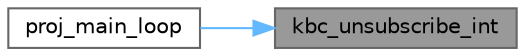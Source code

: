 digraph "kbc_unsubscribe_int"
{
 // LATEX_PDF_SIZE
  bgcolor="transparent";
  edge [fontname=Helvetica,fontsize=10,labelfontname=Helvetica,labelfontsize=10];
  node [fontname=Helvetica,fontsize=10,shape=box,height=0.2,width=0.4];
  rankdir="RL";
  Node1 [label="kbc_unsubscribe_int",height=0.2,width=0.4,color="gray40", fillcolor="grey60", style="filled", fontcolor="black",tooltip="Unsubscribes a keyboard interrupt."];
  Node1 -> Node2 [dir="back",color="steelblue1",style="solid"];
  Node2 [label="proj_main_loop",height=0.2,width=0.4,color="grey40", fillcolor="white", style="filled",URL="$proj_8c.html#a2a16f651eccbd248e1ad3b3b924b143b",tooltip=" "];
}
